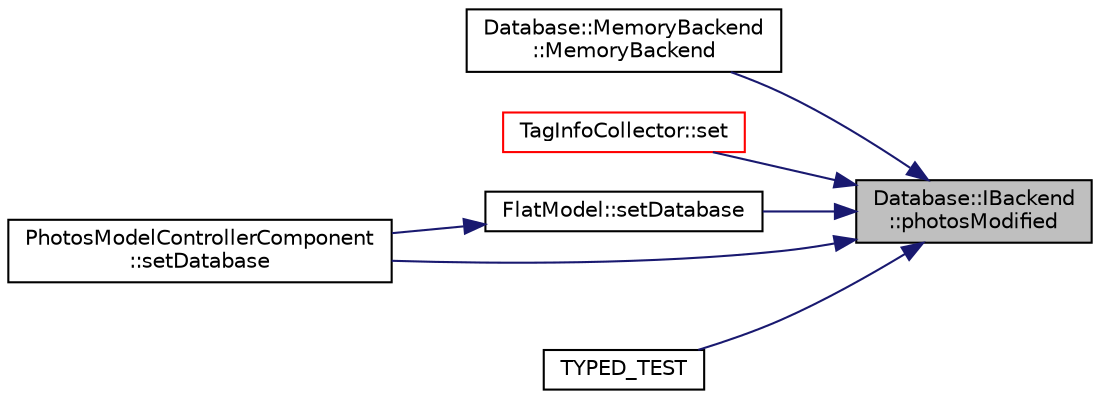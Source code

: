 digraph "Database::IBackend::photosModified"
{
 // LATEX_PDF_SIZE
  edge [fontname="Helvetica",fontsize="10",labelfontname="Helvetica",labelfontsize="10"];
  node [fontname="Helvetica",fontsize="10",shape=record];
  rankdir="RL";
  Node1 [label="Database::IBackend\l::photosModified",height=0.2,width=0.4,color="black", fillcolor="grey75", style="filled", fontcolor="black",tooltip="emited after photos removal"];
  Node1 -> Node2 [dir="back",color="midnightblue",fontsize="10",style="solid",fontname="Helvetica"];
  Node2 [label="Database::MemoryBackend\l::MemoryBackend",height=0.2,width=0.4,color="black", fillcolor="white", style="filled",URL="$class_database_1_1_memory_backend.html#af94d56d23f94d5532ab285cf6aec18a5",tooltip=" "];
  Node1 -> Node3 [dir="back",color="midnightblue",fontsize="10",style="solid",fontname="Helvetica"];
  Node3 [label="TagInfoCollector::set",height=0.2,width=0.4,color="red", fillcolor="white", style="filled",URL="$class_tag_info_collector.html#aec9fe80391af5e8f10a25bb4f7bc3f4b",tooltip=" "];
  Node1 -> Node7 [dir="back",color="midnightblue",fontsize="10",style="solid",fontname="Helvetica"];
  Node7 [label="FlatModel::setDatabase",height=0.2,width=0.4,color="black", fillcolor="white", style="filled",URL="$class_flat_model.html#a2737a8ce4698c5aa45a9b9c50b799aea",tooltip=" "];
  Node7 -> Node8 [dir="back",color="midnightblue",fontsize="10",style="solid",fontname="Helvetica"];
  Node8 [label="PhotosModelControllerComponent\l::setDatabase",height=0.2,width=0.4,color="black", fillcolor="white", style="filled",URL="$class_photos_model_controller_component.html#a42e1fbf8b1e05e08767d92e8266f29c8",tooltip=" "];
  Node1 -> Node8 [dir="back",color="midnightblue",fontsize="10",style="solid",fontname="Helvetica"];
  Node1 -> Node9 [dir="back",color="midnightblue",fontsize="10",style="solid",fontname="Helvetica"];
  Node9 [label="TYPED_TEST",height=0.2,width=0.4,color="black", fillcolor="white", style="filled",URL="$general__flags__tests_8cpp.html#ae971755199b834c20bd57378bf7e6e14",tooltip=" "];
}
